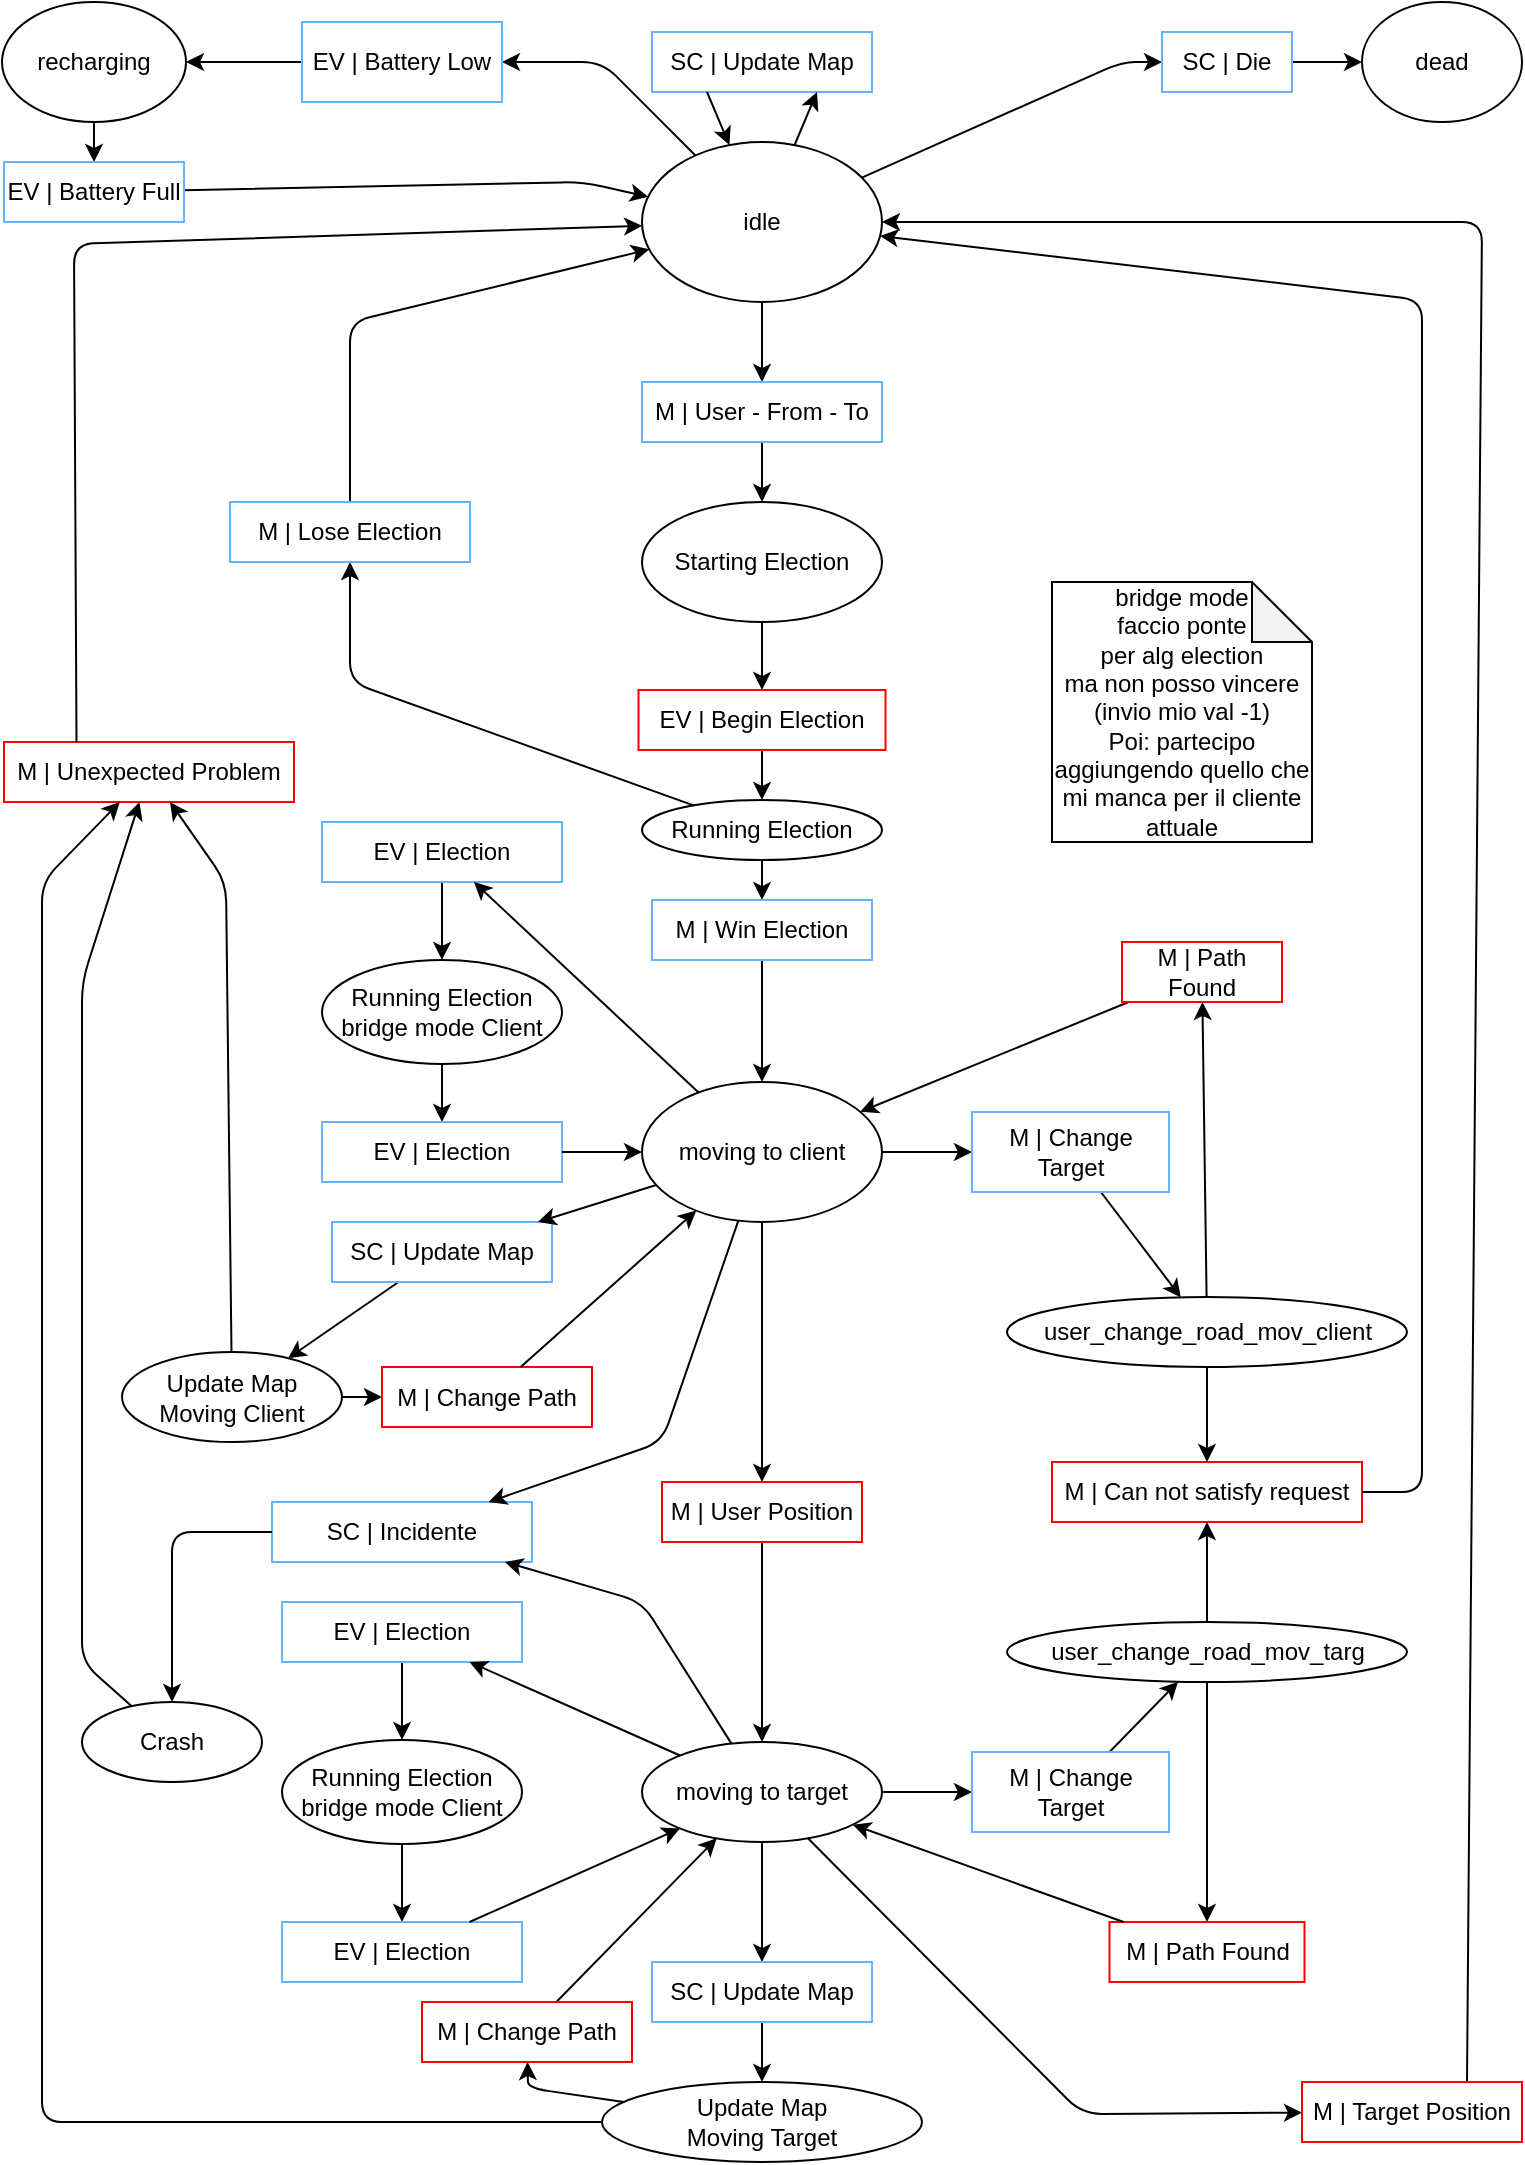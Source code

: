 <mxfile version="12.9.3" type="device"><diagram id="UIkgHiiRnHfRhCUhEY8e" name="Page-1"><mxGraphModel dx="1422" dy="822" grid="1" gridSize="10" guides="1" tooltips="1" connect="1" arrows="1" fold="1" page="1" pageScale="1" pageWidth="827" pageHeight="1169" math="0" shadow="0"><root><mxCell id="0"/><mxCell id="1" parent="0"/><mxCell id="EcfOiHVC5KZQd5VWsHZk-1" value="idle" style="ellipse;whiteSpace=wrap;html=1;" parent="1" vertex="1"><mxGeometry x="360" y="110" width="120" height="80" as="geometry"/></mxCell><mxCell id="EcfOiHVC5KZQd5VWsHZk-2" value="dead" style="ellipse;whiteSpace=wrap;html=1;" parent="1" vertex="1"><mxGeometry x="720" y="40" width="80" height="60" as="geometry"/></mxCell><mxCell id="EcfOiHVC5KZQd5VWsHZk-6" value="SC | Update Map" style="rounded=0;whiteSpace=wrap;html=1;strokeColor=#66B2FF;fillColor=none;" parent="1" vertex="1"><mxGeometry x="365" y="55" width="110" height="30" as="geometry"/></mxCell><mxCell id="EcfOiHVC5KZQd5VWsHZk-7" value="Starting Election" style="ellipse;whiteSpace=wrap;html=1;" parent="1" vertex="1"><mxGeometry x="360" y="290" width="120" height="60" as="geometry"/></mxCell><mxCell id="EcfOiHVC5KZQd5VWsHZk-8" value="" style="endArrow=classic;html=1;" parent="1" source="EcfOiHVC5KZQd5VWsHZk-12" target="EcfOiHVC5KZQd5VWsHZk-7" edge="1"><mxGeometry width="50" height="50" relative="1" as="geometry"><mxPoint x="139" y="330" as="sourcePoint"/><mxPoint x="349" y="270" as="targetPoint"/></mxGeometry></mxCell><mxCell id="EcfOiHVC5KZQd5VWsHZk-10" value="" style="endArrow=classic;html=1;" parent="1" source="EcfOiHVC5KZQd5VWsHZk-1" target="EcfOiHVC5KZQd5VWsHZk-12" edge="1"><mxGeometry width="50" height="50" relative="1" as="geometry"><mxPoint x="170" y="250.0" as="sourcePoint"/><mxPoint x="170" y="280" as="targetPoint"/></mxGeometry></mxCell><mxCell id="EcfOiHVC5KZQd5VWsHZk-12" value="M | User - From - To" style="rounded=0;whiteSpace=wrap;html=1;strokeColor=#66B2FF;fillColor=none;" parent="1" vertex="1"><mxGeometry x="360" y="230" width="120" height="30" as="geometry"/></mxCell><mxCell id="EcfOiHVC5KZQd5VWsHZk-13" value="Running Election" style="ellipse;whiteSpace=wrap;html=1;" parent="1" vertex="1"><mxGeometry x="360" y="439" width="120" height="30" as="geometry"/></mxCell><mxCell id="EcfOiHVC5KZQd5VWsHZk-14" value="" style="endArrow=classic;html=1;" parent="1" source="EcfOiHVC5KZQd5VWsHZk-17" target="EcfOiHVC5KZQd5VWsHZk-13" edge="1"><mxGeometry width="50" height="50" relative="1" as="geometry"><mxPoint x="150" y="595" as="sourcePoint"/><mxPoint x="410" y="449" as="targetPoint"/></mxGeometry></mxCell><mxCell id="EcfOiHVC5KZQd5VWsHZk-16" value="" style="endArrow=classic;html=1;" parent="1" source="EcfOiHVC5KZQd5VWsHZk-7" target="EcfOiHVC5KZQd5VWsHZk-17" edge="1"><mxGeometry width="50" height="50" relative="1" as="geometry"><mxPoint x="139" y="470" as="sourcePoint"/><mxPoint x="173.679" y="540" as="targetPoint"/></mxGeometry></mxCell><mxCell id="EcfOiHVC5KZQd5VWsHZk-17" value="EV | Begin Election" style="rounded=0;whiteSpace=wrap;html=1;fillColor=none;strokeColor=#FF0000;" parent="1" vertex="1"><mxGeometry x="358.25" y="384" width="123.5" height="30" as="geometry"/></mxCell><mxCell id="EcfOiHVC5KZQd5VWsHZk-18" value="" style="endArrow=classic;html=1;" parent="1" source="EcfOiHVC5KZQd5VWsHZk-21" target="EcfOiHVC5KZQd5VWsHZk-1" edge="1"><mxGeometry width="50" height="50" relative="1" as="geometry"><mxPoint x="4" y="430" as="sourcePoint"/><mxPoint x="520" y="470" as="targetPoint"/><Array as="points"><mxPoint x="214" y="200"/></Array></mxGeometry></mxCell><mxCell id="EcfOiHVC5KZQd5VWsHZk-20" value="" style="endArrow=classic;html=1;" parent="1" source="EcfOiHVC5KZQd5VWsHZk-13" target="EcfOiHVC5KZQd5VWsHZk-21" edge="1"><mxGeometry width="50" height="50" relative="1" as="geometry"><mxPoint x="133.83" y="688.085" as="sourcePoint"/><mxPoint x="3.913" y="480" as="targetPoint"/><Array as="points"><mxPoint x="214" y="380"/></Array></mxGeometry></mxCell><mxCell id="EcfOiHVC5KZQd5VWsHZk-21" value="M | Lose Election" style="rounded=0;whiteSpace=wrap;html=1;strokeColor=#66B2FF;fillColor=none;" parent="1" vertex="1"><mxGeometry x="154" y="290" width="120" height="30" as="geometry"/></mxCell><mxCell id="EcfOiHVC5KZQd5VWsHZk-22" value="moving to client" style="ellipse;whiteSpace=wrap;html=1;" parent="1" vertex="1"><mxGeometry x="360" y="580" width="120" height="70" as="geometry"/></mxCell><mxCell id="EcfOiHVC5KZQd5VWsHZk-23" value="" style="endArrow=classic;html=1;" parent="1" source="EcfOiHVC5KZQd5VWsHZk-26" target="EcfOiHVC5KZQd5VWsHZk-22" edge="1"><mxGeometry width="50" height="50" relative="1" as="geometry"><mxPoint x="345" y="720" as="sourcePoint"/><mxPoint x="410" y="510" as="targetPoint"/></mxGeometry></mxCell><mxCell id="EcfOiHVC5KZQd5VWsHZk-25" value="" style="endArrow=classic;html=1;" parent="1" source="EcfOiHVC5KZQd5VWsHZk-13" target="EcfOiHVC5KZQd5VWsHZk-26" edge="1"><mxGeometry width="50" height="50" relative="1" as="geometry"><mxPoint x="210" y="719" as="sourcePoint"/><mxPoint x="309.34" y="709" as="targetPoint"/></mxGeometry></mxCell><mxCell id="EcfOiHVC5KZQd5VWsHZk-26" value="M | Win Election" style="rounded=0;whiteSpace=wrap;html=1;strokeColor=#66B2FF;fillColor=none;" parent="1" vertex="1"><mxGeometry x="365" y="489" width="110" height="30" as="geometry"/></mxCell><mxCell id="EcfOiHVC5KZQd5VWsHZk-28" value="moving to target" style="ellipse;whiteSpace=wrap;html=1;" parent="1" vertex="1"><mxGeometry x="360" y="910" width="120" height="50" as="geometry"/></mxCell><mxCell id="EcfOiHVC5KZQd5VWsHZk-29" value="" style="endArrow=classic;html=1;" parent="1" source="EcfOiHVC5KZQd5VWsHZk-32" target="EcfOiHVC5KZQd5VWsHZk-28" edge="1"><mxGeometry width="50" height="50" relative="1" as="geometry"><mxPoint x="620" y="734.25" as="sourcePoint"/><mxPoint x="680" y="580" as="targetPoint"/></mxGeometry></mxCell><mxCell id="EcfOiHVC5KZQd5VWsHZk-31" value="" style="endArrow=classic;html=1;" parent="1" source="EcfOiHVC5KZQd5VWsHZk-22" target="EcfOiHVC5KZQd5VWsHZk-32" edge="1"><mxGeometry width="50" height="50" relative="1" as="geometry"><mxPoint x="540" y="720" as="sourcePoint"/><mxPoint x="750" y="720" as="targetPoint"/></mxGeometry></mxCell><mxCell id="EcfOiHVC5KZQd5VWsHZk-32" value="M | User Position" style="rounded=0;whiteSpace=wrap;html=1;fillColor=none;strokeColor=#FF0000;" parent="1" vertex="1"><mxGeometry x="370" y="780" width="100" height="30" as="geometry"/></mxCell><mxCell id="EcfOiHVC5KZQd5VWsHZk-33" value="" style="endArrow=classic;html=1;exitX=0.75;exitY=0;exitDx=0;exitDy=0;" parent="1" source="EcfOiHVC5KZQd5VWsHZk-36" target="EcfOiHVC5KZQd5VWsHZk-1" edge="1"><mxGeometry width="50" height="50" relative="1" as="geometry"><mxPoint x="768.25" y="217.007" as="sourcePoint"/><mxPoint x="850" y="450" as="targetPoint"/><Array as="points"><mxPoint x="780" y="150"/></Array></mxGeometry></mxCell><mxCell id="EcfOiHVC5KZQd5VWsHZk-36" value="M | Target Position" style="rounded=0;whiteSpace=wrap;html=1;fillColor=none;strokeColor=#FF0000;" parent="1" vertex="1"><mxGeometry x="690" y="1080" width="110" height="30" as="geometry"/></mxCell><mxCell id="EcfOiHVC5KZQd5VWsHZk-37" value="Update Map&lt;br&gt;Moving Client" style="ellipse;whiteSpace=wrap;html=1;" parent="1" vertex="1"><mxGeometry x="100" y="715" width="110" height="45" as="geometry"/></mxCell><mxCell id="EcfOiHVC5KZQd5VWsHZk-39" value="" style="endArrow=classic;html=1;" parent="1" source="m7B2UX4OFgw7Gkv00veR-26" target="EcfOiHVC5KZQd5VWsHZk-40" edge="1"><mxGeometry width="50" height="50" relative="1" as="geometry"><mxPoint x="939.011" y="934.38" as="sourcePoint"/><mxPoint x="836.5" y="924.38" as="targetPoint"/></mxGeometry></mxCell><mxCell id="EcfOiHVC5KZQd5VWsHZk-40" value="Update Map&lt;br&gt;Moving Target" style="ellipse;whiteSpace=wrap;html=1;" parent="1" vertex="1"><mxGeometry x="340" y="1080" width="160" height="40" as="geometry"/></mxCell><mxCell id="EcfOiHVC5KZQd5VWsHZk-42" value="" style="endArrow=classic;html=1;" parent="1" source="m7B2UX4OFgw7Gkv00veR-16" target="EcfOiHVC5KZQd5VWsHZk-37" edge="1"><mxGeometry width="50" height="50" relative="1" as="geometry"><mxPoint x="480" y="760" as="sourcePoint"/><mxPoint x="304.952" y="894.38" as="targetPoint"/></mxGeometry></mxCell><mxCell id="EcfOiHVC5KZQd5VWsHZk-44" value="" style="endArrow=classic;html=1;" parent="1" source="EcfOiHVC5KZQd5VWsHZk-28" target="m7B2UX4OFgw7Gkv00veR-26" edge="1"><mxGeometry width="50" height="50" relative="1" as="geometry"><mxPoint x="810" y="760" as="sourcePoint"/><mxPoint x="906.5" y="903.898" as="targetPoint"/></mxGeometry></mxCell><mxCell id="EcfOiHVC5KZQd5VWsHZk-56" value="M | Unexpected Problem" style="rounded=0;whiteSpace=wrap;html=1;fillColor=none;strokeColor=#FF0000;" parent="1" vertex="1"><mxGeometry x="41" y="410" width="145" height="30" as="geometry"/></mxCell><mxCell id="EcfOiHVC5KZQd5VWsHZk-57" value="recharging" style="ellipse;whiteSpace=wrap;html=1;" parent="1" vertex="1"><mxGeometry x="40" y="40" width="92" height="60" as="geometry"/></mxCell><mxCell id="EcfOiHVC5KZQd5VWsHZk-59" value="" style="endArrow=classic;html=1;" parent="1" source="EcfOiHVC5KZQd5VWsHZk-67" target="EcfOiHVC5KZQd5VWsHZk-1" edge="1"><mxGeometry width="50" height="50" relative="1" as="geometry"><mxPoint x="-17.5" y="138.251" as="sourcePoint"/><mxPoint x="480" y="100" as="targetPoint"/><Array as="points"><mxPoint x="330" y="130"/></Array></mxGeometry></mxCell><mxCell id="EcfOiHVC5KZQd5VWsHZk-61" value="" style="endArrow=classic;html=1;" parent="1" source="EcfOiHVC5KZQd5VWsHZk-1" target="EcfOiHVC5KZQd5VWsHZk-66" edge="1"><mxGeometry width="50" height="50" relative="1" as="geometry"><mxPoint x="228.002" y="220.236" as="sourcePoint"/><mxPoint x="94.318" y="120" as="targetPoint"/><Array as="points"><mxPoint x="340" y="70"/></Array></mxGeometry></mxCell><mxCell id="EcfOiHVC5KZQd5VWsHZk-62" value="" style="endArrow=classic;html=1;" parent="1" source="EcfOiHVC5KZQd5VWsHZk-66" target="EcfOiHVC5KZQd5VWsHZk-57" edge="1"><mxGeometry width="50" height="50" relative="1" as="geometry"><mxPoint x="28.244" y="80" as="sourcePoint"/><mxPoint x="540" y="280" as="targetPoint"/></mxGeometry></mxCell><mxCell id="EcfOiHVC5KZQd5VWsHZk-65" value="" style="endArrow=classic;html=1;" parent="1" source="EcfOiHVC5KZQd5VWsHZk-57" target="EcfOiHVC5KZQd5VWsHZk-67" edge="1"><mxGeometry width="50" height="50" relative="1" as="geometry"><mxPoint x="400" y="150" as="sourcePoint"/><mxPoint x="-17.5" y="119.665" as="targetPoint"/></mxGeometry></mxCell><mxCell id="EcfOiHVC5KZQd5VWsHZk-66" value="EV | Battery Low" style="rounded=0;whiteSpace=wrap;html=1;strokeColor=#66B2FF;fillColor=none;" parent="1" vertex="1"><mxGeometry x="190" y="50" width="100" height="40" as="geometry"/></mxCell><mxCell id="EcfOiHVC5KZQd5VWsHZk-67" value="EV | Battery Full" style="rounded=0;whiteSpace=wrap;html=1;strokeColor=#66B2FF;fillColor=none;" parent="1" vertex="1"><mxGeometry x="41" y="120" width="90" height="30" as="geometry"/></mxCell><mxCell id="EcfOiHVC5KZQd5VWsHZk-70" value="" style="endArrow=classic;html=1;" parent="1" source="EcfOiHVC5KZQd5VWsHZk-1" target="EcfOiHVC5KZQd5VWsHZk-72" edge="1"><mxGeometry width="50" height="50" relative="1" as="geometry"><mxPoint x="230" y="210" as="sourcePoint"/><mxPoint x="392.5" y="181.682" as="targetPoint"/><Array as="points"><mxPoint x="600" y="70"/></Array></mxGeometry></mxCell><mxCell id="EcfOiHVC5KZQd5VWsHZk-71" value="" style="endArrow=classic;html=1;" parent="1" source="EcfOiHVC5KZQd5VWsHZk-72" target="EcfOiHVC5KZQd5VWsHZk-2" edge="1"><mxGeometry width="50" height="50" relative="1" as="geometry"><mxPoint x="445" y="160" as="sourcePoint"/><mxPoint x="510" y="200" as="targetPoint"/></mxGeometry></mxCell><mxCell id="EcfOiHVC5KZQd5VWsHZk-72" value="SC | Die" style="rounded=0;whiteSpace=wrap;html=1;strokeColor=#66B2FF;fillColor=none;" parent="1" vertex="1"><mxGeometry x="620" y="55" width="65" height="30" as="geometry"/></mxCell><mxCell id="EcfOiHVC5KZQd5VWsHZk-74" value="" style="endArrow=classic;html=1;" parent="1" source="EcfOiHVC5KZQd5VWsHZk-37" target="EcfOiHVC5KZQd5VWsHZk-81" edge="1"><mxGeometry width="50" height="50" relative="1" as="geometry"><mxPoint x="476.5" y="1040" as="sourcePoint"/><mxPoint x="526.5" y="990" as="targetPoint"/></mxGeometry></mxCell><mxCell id="EcfOiHVC5KZQd5VWsHZk-79" value="" style="endArrow=classic;html=1;" parent="1" source="EcfOiHVC5KZQd5VWsHZk-40" target="m7B2UX4OFgw7Gkv00veR-27" edge="1"><mxGeometry width="50" height="50" relative="1" as="geometry"><mxPoint x="696.5" y="1024.38" as="sourcePoint"/><mxPoint x="807.133" y="840" as="targetPoint"/><Array as="points"><mxPoint x="303" y="1083"/></Array></mxGeometry></mxCell><mxCell id="EcfOiHVC5KZQd5VWsHZk-80" value="" style="endArrow=classic;html=1;" parent="1" source="m7B2UX4OFgw7Gkv00veR-27" target="EcfOiHVC5KZQd5VWsHZk-28" edge="1"><mxGeometry width="50" height="50" relative="1" as="geometry"><mxPoint x="760" y="817.169" as="sourcePoint"/><mxPoint x="829.193" y="859.997" as="targetPoint"/></mxGeometry></mxCell><mxCell id="EcfOiHVC5KZQd5VWsHZk-81" value="M | Change Path" style="rounded=0;whiteSpace=wrap;html=1;fillColor=none;strokeColor=#FF0000;" parent="1" vertex="1"><mxGeometry x="230" y="722.5" width="105" height="30" as="geometry"/></mxCell><mxCell id="EcfOiHVC5KZQd5VWsHZk-84" value="Running Election bridge mode Client" style="ellipse;whiteSpace=wrap;html=1;" parent="1" vertex="1"><mxGeometry x="200" y="519" width="120" height="52" as="geometry"/></mxCell><mxCell id="EcfOiHVC5KZQd5VWsHZk-86" value="" style="endArrow=classic;html=1;" parent="1" source="EcfOiHVC5KZQd5VWsHZk-94" target="EcfOiHVC5KZQd5VWsHZk-84" edge="1"><mxGeometry width="50" height="50" relative="1" as="geometry"><mxPoint x="466" y="513.096" as="sourcePoint"/><mxPoint x="466" y="550" as="targetPoint"/><Array as="points"/></mxGeometry></mxCell><mxCell id="EcfOiHVC5KZQd5VWsHZk-94" value="EV | Election" style="rounded=0;whiteSpace=wrap;html=1;strokeColor=#66B2FF;fillColor=none;" parent="1" vertex="1"><mxGeometry x="200" y="450" width="120" height="30" as="geometry"/></mxCell><mxCell id="EcfOiHVC5KZQd5VWsHZk-103" value="bridge mode&lt;br&gt;faccio ponte&lt;br&gt;per alg election&lt;br&gt;ma non posso vincere (invio mio val -1)&lt;br&gt;Poi: partecipo aggiungendo quello che mi manca per il cliente attuale" style="shape=note;whiteSpace=wrap;html=1;backgroundOutline=1;darkOpacity=0.05;" parent="1" vertex="1"><mxGeometry x="565" y="330" width="130" height="130" as="geometry"/></mxCell><mxCell id="EcfOiHVC5KZQd5VWsHZk-105" value="user_change_road_mov_client" style="ellipse;whiteSpace=wrap;html=1;" parent="1" vertex="1"><mxGeometry x="542.5" y="687.5" width="200" height="35" as="geometry"/></mxCell><mxCell id="EcfOiHVC5KZQd5VWsHZk-106" value="user_change_road_mov_targ" style="ellipse;whiteSpace=wrap;html=1;" parent="1" vertex="1"><mxGeometry x="542.5" y="850" width="200" height="30" as="geometry"/></mxCell><mxCell id="EcfOiHVC5KZQd5VWsHZk-107" value="" style="endArrow=classic;html=1;" parent="1" source="EcfOiHVC5KZQd5VWsHZk-127" target="EcfOiHVC5KZQd5VWsHZk-105" edge="1"><mxGeometry width="50" height="50" relative="1" as="geometry"><mxPoint x="515.091" y="910" as="sourcePoint"/><mxPoint x="560" y="790" as="targetPoint"/></mxGeometry></mxCell><mxCell id="EcfOiHVC5KZQd5VWsHZk-108" value="" style="endArrow=classic;html=1;" parent="1" source="EcfOiHVC5KZQd5VWsHZk-125" target="EcfOiHVC5KZQd5VWsHZk-22" edge="1"><mxGeometry width="50" height="50" relative="1" as="geometry"><mxPoint x="600" y="930" as="sourcePoint"/><mxPoint x="650" y="880" as="targetPoint"/><Array as="points"/></mxGeometry></mxCell><mxCell id="EcfOiHVC5KZQd5VWsHZk-113" value="M | Can not satisfy request" style="rounded=0;whiteSpace=wrap;html=1;fillColor=none;strokeColor=#FF0000;" parent="1" vertex="1"><mxGeometry x="565" y="770" width="155" height="30" as="geometry"/></mxCell><mxCell id="EcfOiHVC5KZQd5VWsHZk-114" value="" style="endArrow=classic;html=1;" parent="1" source="m7B2UX4OFgw7Gkv00veR-28" target="EcfOiHVC5KZQd5VWsHZk-106" edge="1"><mxGeometry width="50" height="50" relative="1" as="geometry"><mxPoint x="930" y="810" as="sourcePoint"/><mxPoint x="980" y="760" as="targetPoint"/></mxGeometry></mxCell><mxCell id="EcfOiHVC5KZQd5VWsHZk-117" value="" style="endArrow=classic;html=1;" parent="1" source="EcfOiHVC5KZQd5VWsHZk-22" target="EcfOiHVC5KZQd5VWsHZk-127" edge="1"><mxGeometry width="50" height="50" relative="1" as="geometry"><mxPoint x="492.69" y="759.095" as="sourcePoint"/><mxPoint x="509.876" y="874" as="targetPoint"/></mxGeometry></mxCell><mxCell id="EcfOiHVC5KZQd5VWsHZk-119" value="" style="endArrow=classic;html=1;" parent="1" source="EcfOiHVC5KZQd5VWsHZk-28" target="m7B2UX4OFgw7Gkv00veR-28" edge="1"><mxGeometry width="50" height="50" relative="1" as="geometry"><mxPoint x="869.687" y="724.078" as="sourcePoint"/><mxPoint x="971.964" y="731.09" as="targetPoint"/></mxGeometry></mxCell><mxCell id="EcfOiHVC5KZQd5VWsHZk-125" value="M | Path Found" style="rounded=0;whiteSpace=wrap;html=1;fillColor=none;strokeColor=#FF0000;" parent="1" vertex="1"><mxGeometry x="600" y="510" width="80" height="30" as="geometry"/></mxCell><mxCell id="EcfOiHVC5KZQd5VWsHZk-127" value="M | Change Target" style="rounded=0;whiteSpace=wrap;html=1;strokeColor=#66B2FF;fillColor=none;" parent="1" vertex="1"><mxGeometry x="525" y="595" width="98.5" height="40" as="geometry"/></mxCell><mxCell id="m7B2UX4OFgw7Gkv00veR-8" value="" style="endArrow=classic;html=1;" parent="1" source="EcfOiHVC5KZQd5VWsHZk-84" target="m7B2UX4OFgw7Gkv00veR-11" edge="1"><mxGeometry width="50" height="50" relative="1" as="geometry"><mxPoint x="486" y="540" as="sourcePoint"/><mxPoint x="171.833" y="558" as="targetPoint"/></mxGeometry></mxCell><mxCell id="m7B2UX4OFgw7Gkv00veR-11" value="EV | Election" style="rounded=0;whiteSpace=wrap;html=1;strokeColor=#66B2FF;fillColor=none;" parent="1" vertex="1"><mxGeometry x="200" y="600" width="120" height="30" as="geometry"/></mxCell><mxCell id="m7B2UX4OFgw7Gkv00veR-18" value="" style="endArrow=classic;html=1;exitX=0.25;exitY=1;exitDx=0;exitDy=0;" parent="1" source="EcfOiHVC5KZQd5VWsHZk-6" target="EcfOiHVC5KZQd5VWsHZk-1" edge="1"><mxGeometry width="50" height="50" relative="1" as="geometry"><mxPoint x="540" y="110" as="sourcePoint"/><mxPoint x="590" y="60" as="targetPoint"/></mxGeometry></mxCell><mxCell id="m7B2UX4OFgw7Gkv00veR-19" value="" style="endArrow=classic;html=1;entryX=0.75;entryY=1;entryDx=0;entryDy=0;" parent="1" source="EcfOiHVC5KZQd5VWsHZk-1" target="EcfOiHVC5KZQd5VWsHZk-6" edge="1"><mxGeometry width="50" height="50" relative="1" as="geometry"><mxPoint x="520" y="130" as="sourcePoint"/><mxPoint x="570" y="80" as="targetPoint"/></mxGeometry></mxCell><mxCell id="m7B2UX4OFgw7Gkv00veR-20" value="" style="endArrow=classic;html=1;exitX=0.25;exitY=0;exitDx=0;exitDy=0;" parent="1" source="EcfOiHVC5KZQd5VWsHZk-56" target="EcfOiHVC5KZQd5VWsHZk-1" edge="1"><mxGeometry width="50" height="50" relative="1" as="geometry"><mxPoint x="120" y="470" as="sourcePoint"/><mxPoint x="170" y="420" as="targetPoint"/><Array as="points"><mxPoint x="76" y="161"/></Array></mxGeometry></mxCell><mxCell id="m7B2UX4OFgw7Gkv00veR-16" value="SC | Update Map" style="rounded=0;whiteSpace=wrap;html=1;strokeColor=#66B2FF;fillColor=none;" parent="1" vertex="1"><mxGeometry x="205" y="650" width="110" height="30" as="geometry"/></mxCell><mxCell id="m7B2UX4OFgw7Gkv00veR-21" value="" style="endArrow=classic;html=1;" parent="1" source="EcfOiHVC5KZQd5VWsHZk-22" target="m7B2UX4OFgw7Gkv00veR-16" edge="1"><mxGeometry width="50" height="50" relative="1" as="geometry"><mxPoint x="379.207" y="627.904" as="sourcePoint"/><mxPoint x="-14.894" y="647.813" as="targetPoint"/></mxGeometry></mxCell><mxCell id="m7B2UX4OFgw7Gkv00veR-23" value="" style="endArrow=classic;html=1;" parent="1" source="EcfOiHVC5KZQd5VWsHZk-81" target="EcfOiHVC5KZQd5VWsHZk-22" edge="1"><mxGeometry width="50" height="50" relative="1" as="geometry"><mxPoint x="310" y="700" as="sourcePoint"/><mxPoint x="360" y="650" as="targetPoint"/></mxGeometry></mxCell><mxCell id="m7B2UX4OFgw7Gkv00veR-25" value="" style="endArrow=classic;html=1;" parent="1" source="EcfOiHVC5KZQd5VWsHZk-105" target="EcfOiHVC5KZQd5VWsHZk-125" edge="1"><mxGeometry width="50" height="50" relative="1" as="geometry"><mxPoint x="600" y="1010" as="sourcePoint"/><mxPoint x="650" y="960" as="targetPoint"/></mxGeometry></mxCell><mxCell id="m7B2UX4OFgw7Gkv00veR-26" value="SC | Update Map" style="rounded=0;whiteSpace=wrap;html=1;strokeColor=#66B2FF;fillColor=none;" parent="1" vertex="1"><mxGeometry x="365" y="1020" width="110" height="30" as="geometry"/></mxCell><mxCell id="m7B2UX4OFgw7Gkv00veR-27" value="M | Change Path" style="rounded=0;whiteSpace=wrap;html=1;fillColor=none;strokeColor=#FF0000;" parent="1" vertex="1"><mxGeometry x="250" y="1040" width="105" height="30" as="geometry"/></mxCell><mxCell id="m7B2UX4OFgw7Gkv00veR-28" value="M | Change Target" style="rounded=0;whiteSpace=wrap;html=1;strokeColor=#66B2FF;fillColor=none;" parent="1" vertex="1"><mxGeometry x="525" y="915" width="98.5" height="40" as="geometry"/></mxCell><mxCell id="m7B2UX4OFgw7Gkv00veR-30" value="M | Path Found" style="rounded=0;whiteSpace=wrap;html=1;fillColor=none;strokeColor=#FF0000;" parent="1" vertex="1"><mxGeometry x="593.75" y="1000" width="97.5" height="30" as="geometry"/></mxCell><mxCell id="m7B2UX4OFgw7Gkv00veR-31" value="" style="endArrow=classic;html=1;" parent="1" source="EcfOiHVC5KZQd5VWsHZk-106" target="m7B2UX4OFgw7Gkv00veR-30" edge="1"><mxGeometry width="50" height="50" relative="1" as="geometry"><mxPoint x="490" y="1080" as="sourcePoint"/><mxPoint x="540" y="1030" as="targetPoint"/></mxGeometry></mxCell><mxCell id="m7B2UX4OFgw7Gkv00veR-32" value="" style="endArrow=classic;html=1;" parent="1" source="m7B2UX4OFgw7Gkv00veR-30" target="EcfOiHVC5KZQd5VWsHZk-28" edge="1"><mxGeometry width="50" height="50" relative="1" as="geometry"><mxPoint x="540" y="1030" as="sourcePoint"/><mxPoint x="590" y="980" as="targetPoint"/></mxGeometry></mxCell><mxCell id="m7B2UX4OFgw7Gkv00veR-38" value="Running Election bridge mode Client" style="ellipse;whiteSpace=wrap;html=1;" parent="1" vertex="1"><mxGeometry x="180" y="909" width="120" height="52" as="geometry"/></mxCell><mxCell id="m7B2UX4OFgw7Gkv00veR-39" value="" style="endArrow=classic;html=1;" parent="1" source="m7B2UX4OFgw7Gkv00veR-40" target="m7B2UX4OFgw7Gkv00veR-38" edge="1"><mxGeometry width="50" height="50" relative="1" as="geometry"><mxPoint x="410" y="858.596" as="sourcePoint"/><mxPoint x="410" y="895.5" as="targetPoint"/><Array as="points"/></mxGeometry></mxCell><mxCell id="m7B2UX4OFgw7Gkv00veR-40" value="EV | Election" style="rounded=0;whiteSpace=wrap;html=1;strokeColor=#66B2FF;fillColor=none;" parent="1" vertex="1"><mxGeometry x="180" y="840" width="120" height="30" as="geometry"/></mxCell><mxCell id="m7B2UX4OFgw7Gkv00veR-41" value="" style="endArrow=classic;html=1;" parent="1" source="m7B2UX4OFgw7Gkv00veR-38" target="m7B2UX4OFgw7Gkv00veR-42" edge="1"><mxGeometry width="50" height="50" relative="1" as="geometry"><mxPoint x="430" y="885.5" as="sourcePoint"/><mxPoint x="115.833" y="903.5" as="targetPoint"/></mxGeometry></mxCell><mxCell id="m7B2UX4OFgw7Gkv00veR-42" value="EV | Election" style="rounded=0;whiteSpace=wrap;html=1;strokeColor=#66B2FF;fillColor=none;" parent="1" vertex="1"><mxGeometry x="180" y="1000" width="120" height="30" as="geometry"/></mxCell><mxCell id="lqFnTVAnFllyKojZ6osI-9" value="" style="endArrow=classic;html=1;" parent="1" source="EcfOiHVC5KZQd5VWsHZk-105" target="EcfOiHVC5KZQd5VWsHZk-113" edge="1"><mxGeometry width="50" height="50" relative="1" as="geometry"><mxPoint x="290" y="840" as="sourcePoint"/><mxPoint x="340" y="790" as="targetPoint"/></mxGeometry></mxCell><mxCell id="lqFnTVAnFllyKojZ6osI-10" value="" style="endArrow=classic;html=1;" parent="1" source="EcfOiHVC5KZQd5VWsHZk-106" target="EcfOiHVC5KZQd5VWsHZk-113" edge="1"><mxGeometry width="50" height="50" relative="1" as="geometry"><mxPoint x="280" y="830" as="sourcePoint"/><mxPoint x="330" y="780" as="targetPoint"/></mxGeometry></mxCell><mxCell id="lqFnTVAnFllyKojZ6osI-11" value="" style="endArrow=classic;html=1;" parent="1" source="EcfOiHVC5KZQd5VWsHZk-28" target="EcfOiHVC5KZQd5VWsHZk-36" edge="1"><mxGeometry width="50" height="50" relative="1" as="geometry"><mxPoint x="510" y="1020" as="sourcePoint"/><mxPoint x="560" y="970" as="targetPoint"/><Array as="points"><mxPoint x="580" y="1096"/></Array></mxGeometry></mxCell><mxCell id="lqFnTVAnFllyKojZ6osI-17" value="SC | Incidente" style="rounded=0;whiteSpace=wrap;html=1;strokeColor=#66B2FF;fillColor=none;" parent="1" vertex="1"><mxGeometry x="175" y="790" width="130" height="30" as="geometry"/></mxCell><mxCell id="lqFnTVAnFllyKojZ6osI-18" value="" style="endArrow=classic;html=1;" parent="1" source="m7B2UX4OFgw7Gkv00veR-11" target="EcfOiHVC5KZQd5VWsHZk-22" edge="1"><mxGeometry width="50" height="50" relative="1" as="geometry"><mxPoint x="810" y="620" as="sourcePoint"/><mxPoint x="860" y="570" as="targetPoint"/></mxGeometry></mxCell><mxCell id="lqFnTVAnFllyKojZ6osI-19" value="" style="endArrow=classic;html=1;" parent="1" source="m7B2UX4OFgw7Gkv00veR-42" target="EcfOiHVC5KZQd5VWsHZk-28" edge="1"><mxGeometry width="50" height="50" relative="1" as="geometry"><mxPoint x="510" y="890" as="sourcePoint"/><mxPoint x="560" y="840" as="targetPoint"/></mxGeometry></mxCell><mxCell id="lqFnTVAnFllyKojZ6osI-20" value="" style="endArrow=classic;html=1;" parent="1" source="EcfOiHVC5KZQd5VWsHZk-28" target="m7B2UX4OFgw7Gkv00veR-40" edge="1"><mxGeometry width="50" height="50" relative="1" as="geometry"><mxPoint x="470" y="870" as="sourcePoint"/><mxPoint x="520" y="820" as="targetPoint"/></mxGeometry></mxCell><mxCell id="lqFnTVAnFllyKojZ6osI-22" value="" style="endArrow=classic;html=1;" parent="1" source="EcfOiHVC5KZQd5VWsHZk-22" target="EcfOiHVC5KZQd5VWsHZk-94" edge="1"><mxGeometry width="50" height="50" relative="1" as="geometry"><mxPoint x="40" y="610" as="sourcePoint"/><mxPoint x="90" y="560" as="targetPoint"/></mxGeometry></mxCell><mxCell id="lqFnTVAnFllyKojZ6osI-24" value="" style="endArrow=classic;html=1;" parent="1" source="EcfOiHVC5KZQd5VWsHZk-113" target="EcfOiHVC5KZQd5VWsHZk-1" edge="1"><mxGeometry width="50" height="50" relative="1" as="geometry"><mxPoint x="680" y="600" as="sourcePoint"/><mxPoint x="730" y="550" as="targetPoint"/><Array as="points"><mxPoint x="750" y="785"/><mxPoint x="750" y="189"/></Array></mxGeometry></mxCell><mxCell id="lqFnTVAnFllyKojZ6osI-28" value="" style="endArrow=classic;html=1;" parent="1" source="EcfOiHVC5KZQd5VWsHZk-37" target="EcfOiHVC5KZQd5VWsHZk-56" edge="1"><mxGeometry width="50" height="50" relative="1" as="geometry"><mxPoint x="-110" y="650" as="sourcePoint"/><mxPoint x="-60" y="600" as="targetPoint"/><Array as="points"><mxPoint x="152" y="480"/></Array></mxGeometry></mxCell><mxCell id="lqFnTVAnFllyKojZ6osI-29" value="" style="endArrow=classic;html=1;" parent="1" source="EcfOiHVC5KZQd5VWsHZk-28" target="lqFnTVAnFllyKojZ6osI-17" edge="1"><mxGeometry width="50" height="50" relative="1" as="geometry"><mxPoint x="20" y="900" as="sourcePoint"/><mxPoint x="70" y="850" as="targetPoint"/><Array as="points"><mxPoint x="360" y="840"/></Array></mxGeometry></mxCell><mxCell id="lqFnTVAnFllyKojZ6osI-30" value="" style="endArrow=classic;html=1;" parent="1" source="EcfOiHVC5KZQd5VWsHZk-22" target="lqFnTVAnFllyKojZ6osI-17" edge="1"><mxGeometry width="50" height="50" relative="1" as="geometry"><mxPoint x="470" y="750" as="sourcePoint"/><mxPoint x="520" y="700" as="targetPoint"/><Array as="points"><mxPoint x="370" y="760"/></Array></mxGeometry></mxCell><mxCell id="lqFnTVAnFllyKojZ6osI-31" value="" style="endArrow=classic;html=1;" parent="1" source="EcfOiHVC5KZQd5VWsHZk-40" target="EcfOiHVC5KZQd5VWsHZk-56" edge="1"><mxGeometry width="50" height="50" relative="1" as="geometry"><mxPoint x="60" y="1010" as="sourcePoint"/><mxPoint x="110" y="960" as="targetPoint"/><Array as="points"><mxPoint x="60" y="1100"/><mxPoint x="60" y="480"/></Array></mxGeometry></mxCell><mxCell id="lqFnTVAnFllyKojZ6osI-32" value="" style="endArrow=classic;html=1;" parent="1" source="lqFnTVAnFllyKojZ6osI-33" target="EcfOiHVC5KZQd5VWsHZk-56" edge="1"><mxGeometry width="50" height="50" relative="1" as="geometry"><mxPoint x="80" y="690" as="sourcePoint"/><mxPoint x="130" y="640" as="targetPoint"/><Array as="points"><mxPoint x="80" y="870"/><mxPoint x="80" y="530"/></Array></mxGeometry></mxCell><mxCell id="lqFnTVAnFllyKojZ6osI-33" value="Crash" style="ellipse;whiteSpace=wrap;html=1;" parent="1" vertex="1"><mxGeometry x="80" y="890" width="90" height="40" as="geometry"/></mxCell><mxCell id="lqFnTVAnFllyKojZ6osI-34" value="" style="endArrow=classic;html=1;" parent="1" source="lqFnTVAnFllyKojZ6osI-17" target="lqFnTVAnFllyKojZ6osI-33" edge="1"><mxGeometry width="50" height="50" relative="1" as="geometry"><mxPoint x="100" y="850" as="sourcePoint"/><mxPoint x="150" y="800" as="targetPoint"/><Array as="points"><mxPoint x="125" y="805"/></Array></mxGeometry></mxCell></root></mxGraphModel></diagram></mxfile>